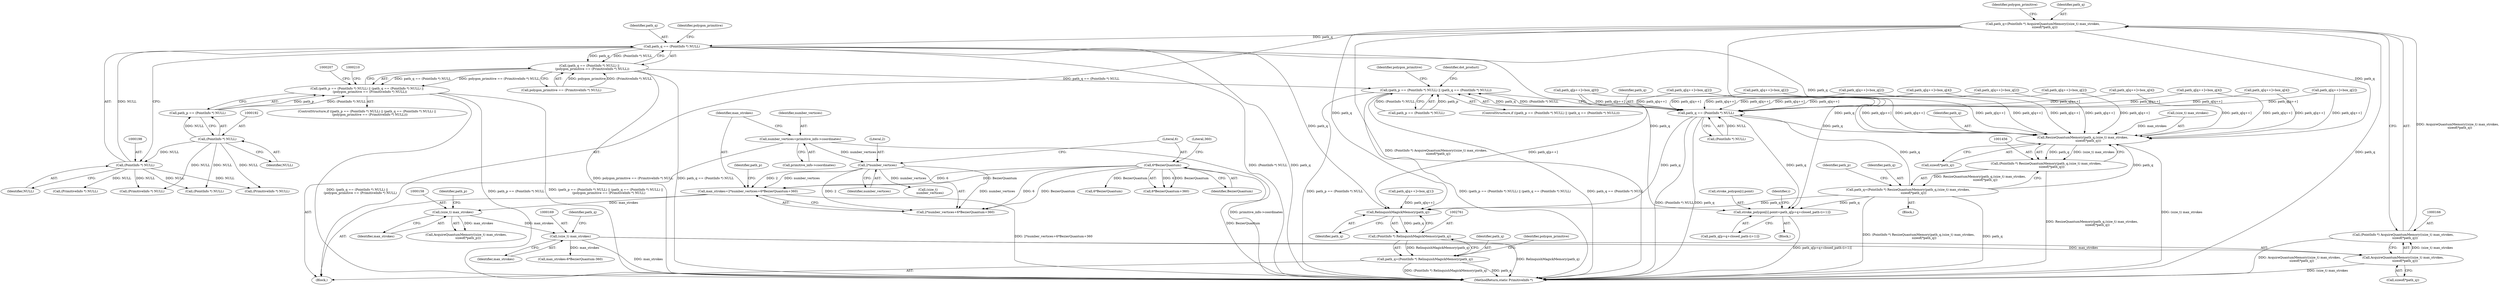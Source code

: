 digraph "0_ImageMagick_726812fa2fa7ce16bcf58f6e115f65427a1c0950_5@pointer" {
"1000195" [label="(Call,path_q == (PointInfo *) NULL)"];
"1000163" [label="(Call,path_q=(PointInfo *) AcquireQuantumMemory((size_t) max_strokes,\n    sizeof(*path_q)))"];
"1000165" [label="(Call,(PointInfo *) AcquireQuantumMemory((size_t) max_strokes,\n    sizeof(*path_q)))"];
"1000167" [label="(Call,AcquireQuantumMemory((size_t) max_strokes,\n    sizeof(*path_q)))"];
"1000168" [label="(Call,(size_t) max_strokes)"];
"1000157" [label="(Call,(size_t) max_strokes)"];
"1000141" [label="(Call,max_strokes=2*number_vertices+6*BezierQuantum+360)"];
"1000144" [label="(Call,2*number_vertices)"];
"1000136" [label="(Call,number_vertices=primitive_info->coordinates)"];
"1000148" [label="(Call,6*BezierQuantum)"];
"1000197" [label="(Call,(PointInfo *) NULL)"];
"1000191" [label="(Call,(PointInfo *) NULL)"];
"1000194" [label="(Call,(path_q == (PointInfo *) NULL) ||\n      (polygon_primitive == (PrimitiveInfo *) NULL))"];
"1000188" [label="(Call,(path_p == (PointInfo *) NULL) || (path_q == (PointInfo *) NULL) ||\n      (polygon_primitive == (PrimitiveInfo *) NULL))"];
"1001466" [label="(Call,(path_p == (PointInfo *) NULL) || (path_q == (PointInfo *) NULL))"];
"1001457" [label="(Call,ResizeQuantumMemory(path_q,(size_t) max_strokes,\n           sizeof(*path_q)))"];
"1001455" [label="(Call,(PointInfo *) ResizeQuantumMemory(path_q,(size_t) max_strokes,\n           sizeof(*path_q)))"];
"1001453" [label="(Call,path_q=(PointInfo *) ResizeQuantumMemory(path_q,(size_t) max_strokes,\n           sizeof(*path_q)))"];
"1001472" [label="(Call,path_q == (PointInfo *) NULL)"];
"1002664" [label="(Call,stroke_polygon[i].point=path_q[p+q+closed_path-(i+1)])"];
"1002762" [label="(Call,RelinquishMagickMemory(path_q))"];
"1002760" [label="(Call,(PointInfo *) RelinquishMagickMemory(path_q))"];
"1002758" [label="(Call,path_q=(PointInfo *) RelinquishMagickMemory(path_q))"];
"1001694" [label="(Call,path_q[q++]=box_q[2])"];
"1001429" [label="(Call,6*BezierQuantum)"];
"1000146" [label="(Identifier,number_vertices)"];
"1000138" [label="(Call,primitive_info->coordinates)"];
"1001524" [label="(Call,path_q[q++]=box_q[2])"];
"1000173" [label="(Identifier,path_q)"];
"1000196" [label="(Identifier,path_q)"];
"1000199" [label="(Identifier,NULL)"];
"1000171" [label="(Call,sizeof(*path_q))"];
"1000197" [label="(Call,(PointInfo *) NULL)"];
"1001468" [label="(Identifier,path_p)"];
"1000143" [label="(Call,2*number_vertices+6*BezierQuantum+360)"];
"1000193" [label="(Identifier,NULL)"];
"1002102" [label="(Call,path_q[q++]=box_q[2])"];
"1000151" [label="(Literal,360)"];
"1002557" [label="(Call,path_q[q++]=box_q[1])"];
"1002167" [label="(Call,path_q[q++]=box_q[4])"];
"1002760" [label="(Call,(PointInfo *) RelinquishMagickMemory(path_q))"];
"1000206" [label="(Call,(PrimitiveInfo *) NULL)"];
"1000191" [label="(Call,(PointInfo *) NULL)"];
"1001467" [label="(Call,path_p == (PointInfo *) NULL)"];
"1001465" [label="(ControlStructure,if ((path_p == (PointInfo *) NULL) || (path_q == (PointInfo *) NULL)))"];
"1000167" [label="(Call,AcquireQuantumMemory((size_t) max_strokes,\n    sizeof(*path_q)))"];
"1000136" [label="(Call,number_vertices=primitive_info->coordinates)"];
"1002193" [label="(Call,path_q[q++]=box_q[2])"];
"1001457" [label="(Call,ResizeQuantumMemory(path_q,(size_t) max_strokes,\n           sizeof(*path_q)))"];
"1001458" [label="(Identifier,path_q)"];
"1002772" [label="(MethodReturn,static PrimitiveInfo *)"];
"1002587" [label="(Call,(PrimitiveInfo *) NULL)"];
"1001453" [label="(Call,path_q=(PointInfo *) ResizeQuantumMemory(path_q,(size_t) max_strokes,\n           sizeof(*path_q)))"];
"1001479" [label="(Identifier,polygon_primitive)"];
"1000180" [label="(Call,(size_t)\n    number_vertices)"];
"1002664" [label="(Call,stroke_polygon[i].point=path_q[p+q+closed_path-(i+1)])"];
"1000142" [label="(Identifier,max_strokes)"];
"1000153" [label="(Identifier,path_p)"];
"1000189" [label="(Call,path_p == (PointInfo *) NULL)"];
"1002763" [label="(Identifier,path_q)"];
"1000163" [label="(Call,path_q=(PointInfo *) AcquireQuantumMemory((size_t) max_strokes,\n    sizeof(*path_q)))"];
"1000187" [label="(ControlStructure,if ((path_p == (PointInfo *) NULL) || (path_q == (PointInfo *) NULL) ||\n      (polygon_primitive == (PrimitiveInfo *) NULL)))"];
"1000147" [label="(Call,6*BezierQuantum+360)"];
"1000141" [label="(Call,max_strokes=2*number_vertices+6*BezierQuantum+360)"];
"1000148" [label="(Call,6*BezierQuantum)"];
"1002084" [label="(Call,path_q[q++]=box_q[4])"];
"1002670" [label="(Call,path_q[p+q+closed_path-(i+1)])"];
"1000170" [label="(Identifier,max_strokes)"];
"1000150" [label="(Identifier,BezierQuantum)"];
"1001454" [label="(Identifier,path_q)"];
"1001466" [label="(Call,(path_p == (PointInfo *) NULL) || (path_q == (PointInfo *) NULL))"];
"1000195" [label="(Call,path_q == (PointInfo *) NULL)"];
"1002273" [label="(Call,path_q[q++]=box_q[4])"];
"1001474" [label="(Call,(PointInfo *) NULL)"];
"1001459" [label="(Call,(size_t) max_strokes)"];
"1000188" [label="(Call,(path_p == (PointInfo *) NULL) || (path_q == (PointInfo *) NULL) ||\n      (polygon_primitive == (PrimitiveInfo *) NULL))"];
"1000165" [label="(Call,(PointInfo *) AcquireQuantumMemory((size_t) max_strokes,\n    sizeof(*path_q)))"];
"1001473" [label="(Identifier,path_q)"];
"1000145" [label="(Literal,2)"];
"1000156" [label="(Call,AcquireQuantumMemory((size_t) max_strokes,\n    sizeof(*path_p)))"];
"1002759" [label="(Identifier,path_q)"];
"1001489" [label="(Identifier,dot_product)"];
"1000202" [label="(Call,(PrimitiveInfo *) NULL)"];
"1002665" [label="(Call,stroke_polygon[i].point)"];
"1000162" [label="(Identifier,path_p)"];
"1001433" [label="(Block,)"];
"1002655" [label="(Identifier,i)"];
"1001426" [label="(Call,max_strokes-6*BezierQuantum-360)"];
"1001462" [label="(Call,sizeof(*path_q))"];
"1000194" [label="(Call,(path_q == (PointInfo *) NULL) ||\n      (polygon_primitive == (PrimitiveInfo *) NULL))"];
"1000175" [label="(Identifier,polygon_primitive)"];
"1000144" [label="(Call,2*number_vertices)"];
"1000201" [label="(Identifier,polygon_primitive)"];
"1000137" [label="(Identifier,number_vertices)"];
"1001455" [label="(Call,(PointInfo *) ResizeQuantumMemory(path_q,(size_t) max_strokes,\n           sizeof(*path_q)))"];
"1001668" [label="(Call,path_q[q++]=box_q[4])"];
"1000795" [label="(Call,path_q[p++]=box_q[0])"];
"1002762" [label="(Call,RelinquishMagickMemory(path_q))"];
"1001472" [label="(Call,path_q == (PointInfo *) NULL)"];
"1001996" [label="(Call,path_q[q++]=box_q[2])"];
"1000157" [label="(Call,(size_t) max_strokes)"];
"1000159" [label="(Identifier,max_strokes)"];
"1002765" [label="(Identifier,polygon_primitive)"];
"1000149" [label="(Literal,6)"];
"1000168" [label="(Call,(size_t) max_strokes)"];
"1002291" [label="(Call,path_q[q++]=box_q[2])"];
"1002656" [label="(Block,)"];
"1000164" [label="(Identifier,path_q)"];
"1002758" [label="(Call,path_q=(PointInfo *) RelinquishMagickMemory(path_q))"];
"1000200" [label="(Call,polygon_primitive == (PrimitiveInfo *) NULL)"];
"1001469" [label="(Call,(PointInfo *) NULL)"];
"1000108" [label="(Block,)"];
"1000195" -> "1000194"  [label="AST: "];
"1000195" -> "1000197"  [label="CFG: "];
"1000196" -> "1000195"  [label="AST: "];
"1000197" -> "1000195"  [label="AST: "];
"1000201" -> "1000195"  [label="CFG: "];
"1000194" -> "1000195"  [label="CFG: "];
"1000195" -> "1002772"  [label="DDG: (PointInfo *) NULL"];
"1000195" -> "1002772"  [label="DDG: path_q"];
"1000195" -> "1000194"  [label="DDG: path_q"];
"1000195" -> "1000194"  [label="DDG: (PointInfo *) NULL"];
"1000163" -> "1000195"  [label="DDG: path_q"];
"1000197" -> "1000195"  [label="DDG: NULL"];
"1000195" -> "1001457"  [label="DDG: path_q"];
"1000195" -> "1002664"  [label="DDG: path_q"];
"1000195" -> "1002762"  [label="DDG: path_q"];
"1000163" -> "1000108"  [label="AST: "];
"1000163" -> "1000165"  [label="CFG: "];
"1000164" -> "1000163"  [label="AST: "];
"1000165" -> "1000163"  [label="AST: "];
"1000175" -> "1000163"  [label="CFG: "];
"1000163" -> "1002772"  [label="DDG: path_q"];
"1000163" -> "1002772"  [label="DDG: (PointInfo *) AcquireQuantumMemory((size_t) max_strokes,\n    sizeof(*path_q))"];
"1000165" -> "1000163"  [label="DDG: AcquireQuantumMemory((size_t) max_strokes,\n    sizeof(*path_q))"];
"1000163" -> "1001457"  [label="DDG: path_q"];
"1000163" -> "1002664"  [label="DDG: path_q"];
"1000163" -> "1002762"  [label="DDG: path_q"];
"1000165" -> "1000167"  [label="CFG: "];
"1000166" -> "1000165"  [label="AST: "];
"1000167" -> "1000165"  [label="AST: "];
"1000165" -> "1002772"  [label="DDG: AcquireQuantumMemory((size_t) max_strokes,\n    sizeof(*path_q))"];
"1000167" -> "1000165"  [label="DDG: (size_t) max_strokes"];
"1000167" -> "1000171"  [label="CFG: "];
"1000168" -> "1000167"  [label="AST: "];
"1000171" -> "1000167"  [label="AST: "];
"1000167" -> "1002772"  [label="DDG: (size_t) max_strokes"];
"1000168" -> "1000167"  [label="DDG: max_strokes"];
"1000168" -> "1000170"  [label="CFG: "];
"1000169" -> "1000168"  [label="AST: "];
"1000170" -> "1000168"  [label="AST: "];
"1000173" -> "1000168"  [label="CFG: "];
"1000168" -> "1002772"  [label="DDG: max_strokes"];
"1000157" -> "1000168"  [label="DDG: max_strokes"];
"1000168" -> "1001426"  [label="DDG: max_strokes"];
"1000157" -> "1000156"  [label="AST: "];
"1000157" -> "1000159"  [label="CFG: "];
"1000158" -> "1000157"  [label="AST: "];
"1000159" -> "1000157"  [label="AST: "];
"1000162" -> "1000157"  [label="CFG: "];
"1000157" -> "1000156"  [label="DDG: max_strokes"];
"1000141" -> "1000157"  [label="DDG: max_strokes"];
"1000141" -> "1000108"  [label="AST: "];
"1000141" -> "1000143"  [label="CFG: "];
"1000142" -> "1000141"  [label="AST: "];
"1000143" -> "1000141"  [label="AST: "];
"1000153" -> "1000141"  [label="CFG: "];
"1000141" -> "1002772"  [label="DDG: 2*number_vertices+6*BezierQuantum+360"];
"1000144" -> "1000141"  [label="DDG: 2"];
"1000144" -> "1000141"  [label="DDG: number_vertices"];
"1000148" -> "1000141"  [label="DDG: 6"];
"1000148" -> "1000141"  [label="DDG: BezierQuantum"];
"1000144" -> "1000143"  [label="AST: "];
"1000144" -> "1000146"  [label="CFG: "];
"1000145" -> "1000144"  [label="AST: "];
"1000146" -> "1000144"  [label="AST: "];
"1000149" -> "1000144"  [label="CFG: "];
"1000144" -> "1000143"  [label="DDG: 2"];
"1000144" -> "1000143"  [label="DDG: number_vertices"];
"1000136" -> "1000144"  [label="DDG: number_vertices"];
"1000144" -> "1000180"  [label="DDG: number_vertices"];
"1000136" -> "1000108"  [label="AST: "];
"1000136" -> "1000138"  [label="CFG: "];
"1000137" -> "1000136"  [label="AST: "];
"1000138" -> "1000136"  [label="AST: "];
"1000142" -> "1000136"  [label="CFG: "];
"1000136" -> "1002772"  [label="DDG: primitive_info->coordinates"];
"1000148" -> "1000147"  [label="AST: "];
"1000148" -> "1000150"  [label="CFG: "];
"1000149" -> "1000148"  [label="AST: "];
"1000150" -> "1000148"  [label="AST: "];
"1000151" -> "1000148"  [label="CFG: "];
"1000148" -> "1002772"  [label="DDG: BezierQuantum"];
"1000148" -> "1000143"  [label="DDG: 6"];
"1000148" -> "1000143"  [label="DDG: BezierQuantum"];
"1000148" -> "1000147"  [label="DDG: 6"];
"1000148" -> "1000147"  [label="DDG: BezierQuantum"];
"1000148" -> "1001429"  [label="DDG: BezierQuantum"];
"1000197" -> "1000199"  [label="CFG: "];
"1000198" -> "1000197"  [label="AST: "];
"1000199" -> "1000197"  [label="AST: "];
"1000191" -> "1000197"  [label="DDG: NULL"];
"1000197" -> "1000202"  [label="DDG: NULL"];
"1000197" -> "1000206"  [label="DDG: NULL"];
"1000197" -> "1001469"  [label="DDG: NULL"];
"1000197" -> "1002587"  [label="DDG: NULL"];
"1000191" -> "1000189"  [label="AST: "];
"1000191" -> "1000193"  [label="CFG: "];
"1000192" -> "1000191"  [label="AST: "];
"1000193" -> "1000191"  [label="AST: "];
"1000189" -> "1000191"  [label="CFG: "];
"1000191" -> "1000189"  [label="DDG: NULL"];
"1000191" -> "1000206"  [label="DDG: NULL"];
"1000191" -> "1001469"  [label="DDG: NULL"];
"1000191" -> "1002587"  [label="DDG: NULL"];
"1000194" -> "1000188"  [label="AST: "];
"1000194" -> "1000200"  [label="CFG: "];
"1000200" -> "1000194"  [label="AST: "];
"1000188" -> "1000194"  [label="CFG: "];
"1000194" -> "1002772"  [label="DDG: polygon_primitive == (PrimitiveInfo *) NULL"];
"1000194" -> "1002772"  [label="DDG: path_q == (PointInfo *) NULL"];
"1000194" -> "1000188"  [label="DDG: path_q == (PointInfo *) NULL"];
"1000194" -> "1000188"  [label="DDG: polygon_primitive == (PrimitiveInfo *) NULL"];
"1000200" -> "1000194"  [label="DDG: polygon_primitive"];
"1000200" -> "1000194"  [label="DDG: (PrimitiveInfo *) NULL"];
"1000194" -> "1001466"  [label="DDG: path_q == (PointInfo *) NULL"];
"1000188" -> "1000187"  [label="AST: "];
"1000188" -> "1000189"  [label="CFG: "];
"1000189" -> "1000188"  [label="AST: "];
"1000207" -> "1000188"  [label="CFG: "];
"1000210" -> "1000188"  [label="CFG: "];
"1000188" -> "1002772"  [label="DDG: (path_p == (PointInfo *) NULL) || (path_q == (PointInfo *) NULL) ||\n      (polygon_primitive == (PrimitiveInfo *) NULL)"];
"1000188" -> "1002772"  [label="DDG: (path_q == (PointInfo *) NULL) ||\n      (polygon_primitive == (PrimitiveInfo *) NULL)"];
"1000188" -> "1002772"  [label="DDG: path_p == (PointInfo *) NULL"];
"1000189" -> "1000188"  [label="DDG: path_p"];
"1000189" -> "1000188"  [label="DDG: (PointInfo *) NULL"];
"1001466" -> "1001465"  [label="AST: "];
"1001466" -> "1001467"  [label="CFG: "];
"1001466" -> "1001472"  [label="CFG: "];
"1001467" -> "1001466"  [label="AST: "];
"1001472" -> "1001466"  [label="AST: "];
"1001479" -> "1001466"  [label="CFG: "];
"1001489" -> "1001466"  [label="CFG: "];
"1001466" -> "1002772"  [label="DDG: path_q == (PointInfo *) NULL"];
"1001466" -> "1002772"  [label="DDG: path_p == (PointInfo *) NULL"];
"1001466" -> "1002772"  [label="DDG: (path_p == (PointInfo *) NULL) || (path_q == (PointInfo *) NULL)"];
"1001467" -> "1001466"  [label="DDG: path_p"];
"1001467" -> "1001466"  [label="DDG: (PointInfo *) NULL"];
"1001472" -> "1001466"  [label="DDG: path_q"];
"1001472" -> "1001466"  [label="DDG: (PointInfo *) NULL"];
"1001457" -> "1001455"  [label="AST: "];
"1001457" -> "1001462"  [label="CFG: "];
"1001458" -> "1001457"  [label="AST: "];
"1001459" -> "1001457"  [label="AST: "];
"1001462" -> "1001457"  [label="AST: "];
"1001455" -> "1001457"  [label="CFG: "];
"1001457" -> "1002772"  [label="DDG: (size_t) max_strokes"];
"1001457" -> "1001455"  [label="DDG: path_q"];
"1001457" -> "1001455"  [label="DDG: (size_t) max_strokes"];
"1001524" -> "1001457"  [label="DDG: path_q[q++]"];
"1002193" -> "1001457"  [label="DDG: path_q[q++]"];
"1000795" -> "1001457"  [label="DDG: path_q[p++]"];
"1001694" -> "1001457"  [label="DDG: path_q[q++]"];
"1002084" -> "1001457"  [label="DDG: path_q[q++]"];
"1002273" -> "1001457"  [label="DDG: path_q[q++]"];
"1001453" -> "1001457"  [label="DDG: path_q"];
"1002167" -> "1001457"  [label="DDG: path_q[q++]"];
"1001996" -> "1001457"  [label="DDG: path_q[q++]"];
"1002291" -> "1001457"  [label="DDG: path_q[q++]"];
"1002102" -> "1001457"  [label="DDG: path_q[q++]"];
"1001668" -> "1001457"  [label="DDG: path_q[q++]"];
"1001472" -> "1001457"  [label="DDG: path_q"];
"1001459" -> "1001457"  [label="DDG: max_strokes"];
"1001455" -> "1001453"  [label="AST: "];
"1001456" -> "1001455"  [label="AST: "];
"1001453" -> "1001455"  [label="CFG: "];
"1001455" -> "1002772"  [label="DDG: ResizeQuantumMemory(path_q,(size_t) max_strokes,\n           sizeof(*path_q))"];
"1001455" -> "1001453"  [label="DDG: ResizeQuantumMemory(path_q,(size_t) max_strokes,\n           sizeof(*path_q))"];
"1001453" -> "1001433"  [label="AST: "];
"1001454" -> "1001453"  [label="AST: "];
"1001468" -> "1001453"  [label="CFG: "];
"1001453" -> "1002772"  [label="DDG: (PointInfo *) ResizeQuantumMemory(path_q,(size_t) max_strokes,\n           sizeof(*path_q))"];
"1001453" -> "1002772"  [label="DDG: path_q"];
"1001453" -> "1001472"  [label="DDG: path_q"];
"1001453" -> "1002664"  [label="DDG: path_q"];
"1001453" -> "1002762"  [label="DDG: path_q"];
"1001472" -> "1001474"  [label="CFG: "];
"1001473" -> "1001472"  [label="AST: "];
"1001474" -> "1001472"  [label="AST: "];
"1001472" -> "1002772"  [label="DDG: (PointInfo *) NULL"];
"1001472" -> "1002772"  [label="DDG: path_q"];
"1002102" -> "1001472"  [label="DDG: path_q[q++]"];
"1001524" -> "1001472"  [label="DDG: path_q[q++]"];
"1002193" -> "1001472"  [label="DDG: path_q[q++]"];
"1000795" -> "1001472"  [label="DDG: path_q[p++]"];
"1001694" -> "1001472"  [label="DDG: path_q[q++]"];
"1002084" -> "1001472"  [label="DDG: path_q[q++]"];
"1001668" -> "1001472"  [label="DDG: path_q[q++]"];
"1002273" -> "1001472"  [label="DDG: path_q[q++]"];
"1002167" -> "1001472"  [label="DDG: path_q[q++]"];
"1001996" -> "1001472"  [label="DDG: path_q[q++]"];
"1002291" -> "1001472"  [label="DDG: path_q[q++]"];
"1001474" -> "1001472"  [label="DDG: NULL"];
"1001472" -> "1002664"  [label="DDG: path_q"];
"1001472" -> "1002762"  [label="DDG: path_q"];
"1002664" -> "1002656"  [label="AST: "];
"1002664" -> "1002670"  [label="CFG: "];
"1002665" -> "1002664"  [label="AST: "];
"1002670" -> "1002664"  [label="AST: "];
"1002655" -> "1002664"  [label="CFG: "];
"1002664" -> "1002772"  [label="DDG: path_q[p+q+closed_path-(i+1)]"];
"1002762" -> "1002760"  [label="AST: "];
"1002762" -> "1002763"  [label="CFG: "];
"1002763" -> "1002762"  [label="AST: "];
"1002760" -> "1002762"  [label="CFG: "];
"1002762" -> "1002760"  [label="DDG: path_q"];
"1000795" -> "1002762"  [label="DDG: path_q[p++]"];
"1002557" -> "1002762"  [label="DDG: path_q[q++]"];
"1002760" -> "1002758"  [label="AST: "];
"1002761" -> "1002760"  [label="AST: "];
"1002758" -> "1002760"  [label="CFG: "];
"1002760" -> "1002772"  [label="DDG: RelinquishMagickMemory(path_q)"];
"1002760" -> "1002758"  [label="DDG: RelinquishMagickMemory(path_q)"];
"1002758" -> "1000108"  [label="AST: "];
"1002759" -> "1002758"  [label="AST: "];
"1002765" -> "1002758"  [label="CFG: "];
"1002758" -> "1002772"  [label="DDG: (PointInfo *) RelinquishMagickMemory(path_q)"];
"1002758" -> "1002772"  [label="DDG: path_q"];
}
